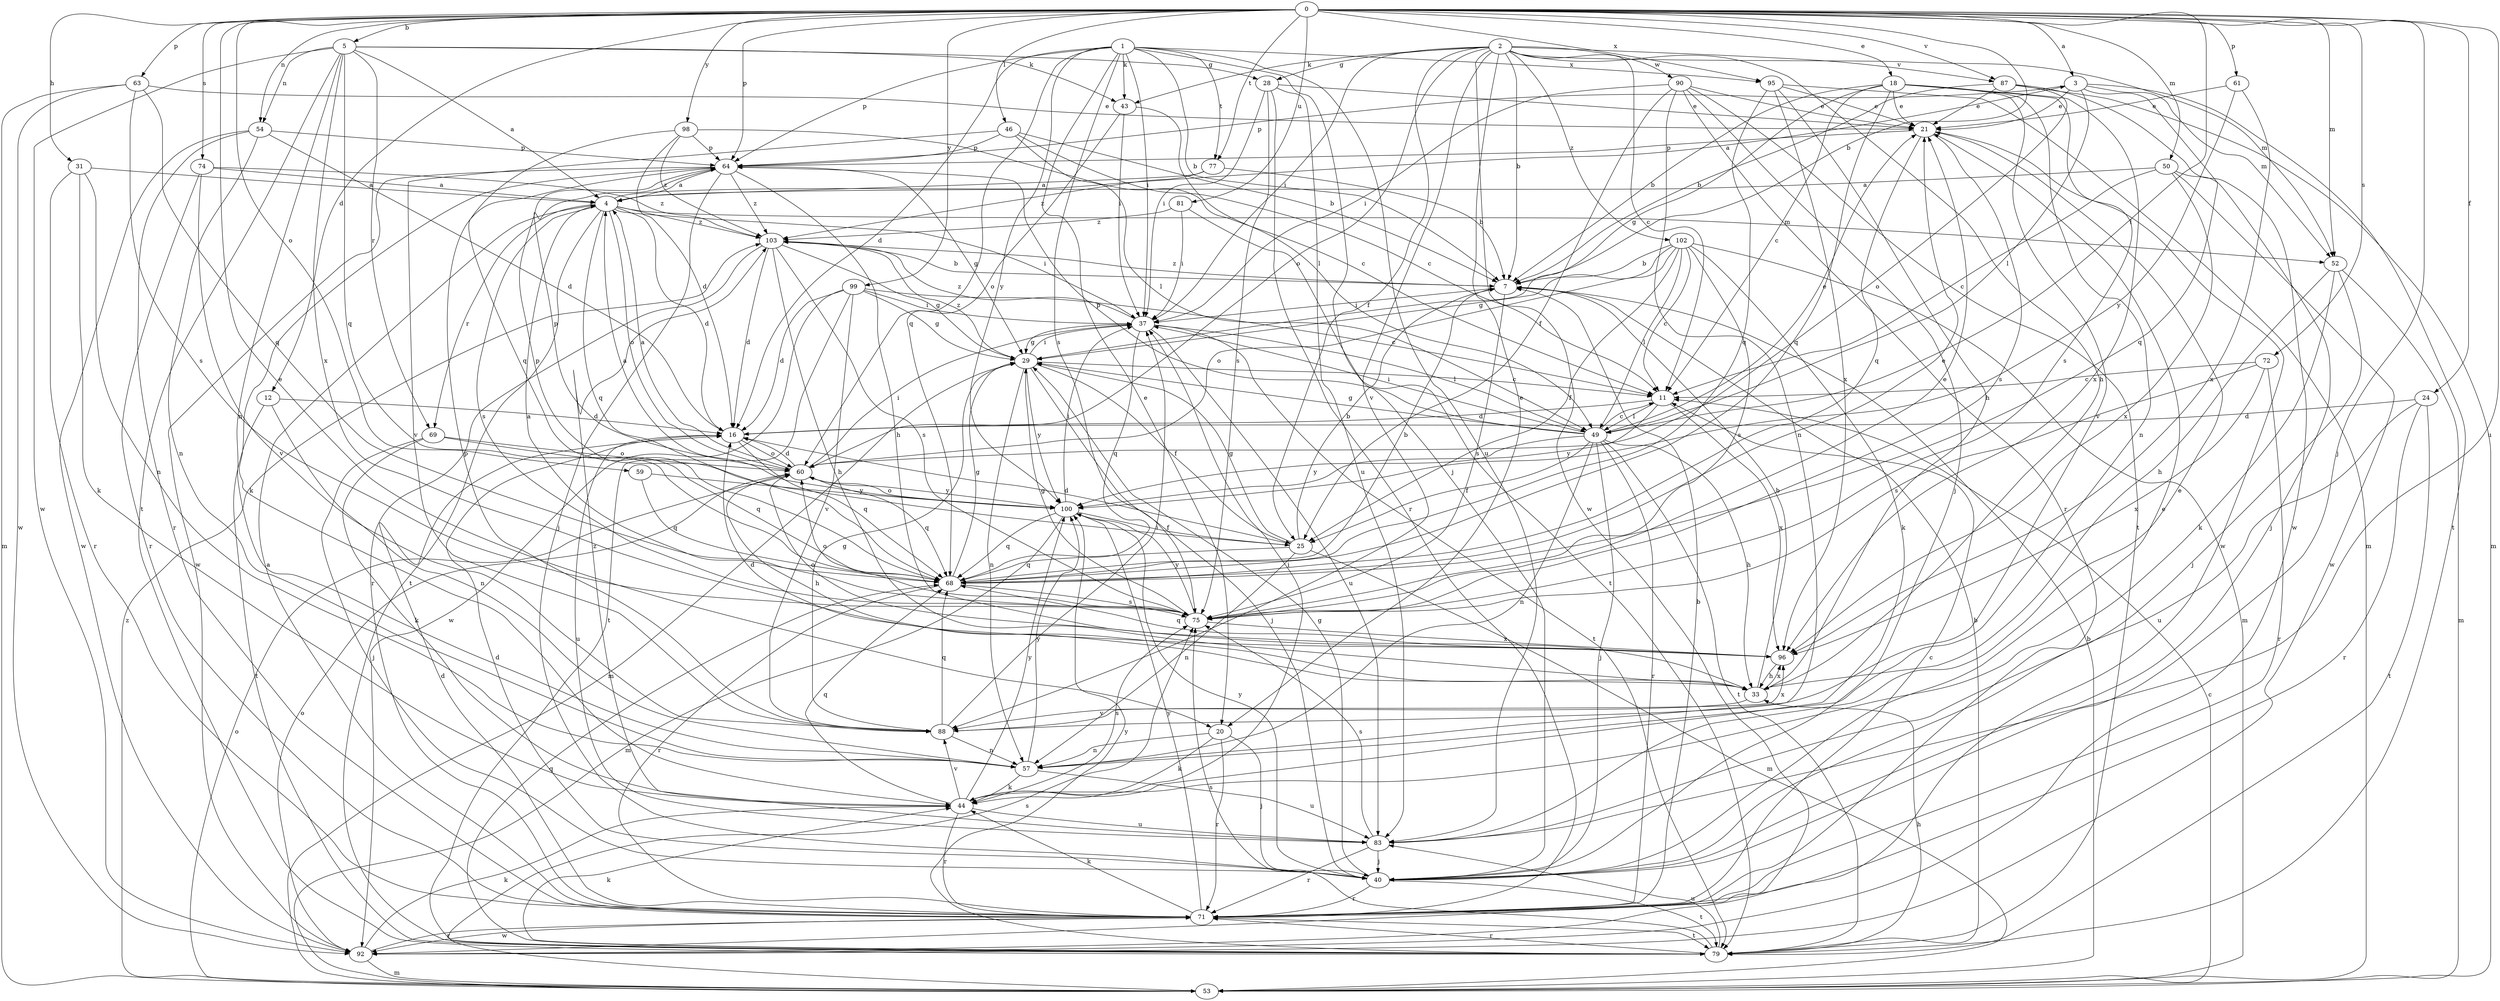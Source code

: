 strict digraph  {
0;
1;
2;
3;
4;
5;
7;
11;
12;
16;
18;
20;
21;
24;
25;
28;
29;
31;
33;
37;
40;
43;
44;
46;
49;
50;
52;
53;
54;
57;
59;
60;
61;
63;
64;
68;
69;
71;
72;
74;
75;
77;
79;
81;
83;
87;
88;
90;
92;
95;
96;
98;
99;
100;
102;
103;
0 -> 3  [label=a];
0 -> 5  [label=b];
0 -> 7  [label=b];
0 -> 12  [label=d];
0 -> 18  [label=e];
0 -> 20  [label=e];
0 -> 24  [label=f];
0 -> 31  [label=h];
0 -> 40  [label=j];
0 -> 46  [label=l];
0 -> 49  [label=l];
0 -> 50  [label=m];
0 -> 52  [label=m];
0 -> 54  [label=n];
0 -> 59  [label=o];
0 -> 61  [label=p];
0 -> 63  [label=p];
0 -> 64  [label=p];
0 -> 72  [label=s];
0 -> 74  [label=s];
0 -> 77  [label=t];
0 -> 81  [label=u];
0 -> 83  [label=u];
0 -> 87  [label=v];
0 -> 95  [label=x];
0 -> 98  [label=y];
0 -> 99  [label=y];
1 -> 7  [label=b];
1 -> 16  [label=d];
1 -> 20  [label=e];
1 -> 37  [label=i];
1 -> 40  [label=j];
1 -> 43  [label=k];
1 -> 64  [label=p];
1 -> 68  [label=q];
1 -> 75  [label=s];
1 -> 77  [label=t];
1 -> 83  [label=u];
1 -> 95  [label=x];
1 -> 100  [label=y];
2 -> 7  [label=b];
2 -> 11  [label=c];
2 -> 20  [label=e];
2 -> 25  [label=f];
2 -> 28  [label=g];
2 -> 33  [label=h];
2 -> 37  [label=i];
2 -> 43  [label=k];
2 -> 52  [label=m];
2 -> 60  [label=o];
2 -> 87  [label=v];
2 -> 88  [label=v];
2 -> 90  [label=w];
2 -> 92  [label=w];
2 -> 102  [label=z];
3 -> 21  [label=e];
3 -> 49  [label=l];
3 -> 52  [label=m];
3 -> 64  [label=p];
3 -> 68  [label=q];
3 -> 79  [label=t];
4 -> 3  [label=a];
4 -> 16  [label=d];
4 -> 37  [label=i];
4 -> 52  [label=m];
4 -> 60  [label=o];
4 -> 68  [label=q];
4 -> 69  [label=r];
4 -> 75  [label=s];
4 -> 79  [label=t];
4 -> 103  [label=z];
5 -> 4  [label=a];
5 -> 28  [label=g];
5 -> 43  [label=k];
5 -> 54  [label=n];
5 -> 57  [label=n];
5 -> 68  [label=q];
5 -> 69  [label=r];
5 -> 79  [label=t];
5 -> 92  [label=w];
5 -> 96  [label=x];
7 -> 37  [label=i];
7 -> 75  [label=s];
7 -> 103  [label=z];
11 -> 16  [label=d];
11 -> 49  [label=l];
11 -> 96  [label=x];
11 -> 100  [label=y];
12 -> 16  [label=d];
12 -> 57  [label=n];
12 -> 79  [label=t];
16 -> 60  [label=o];
16 -> 68  [label=q];
16 -> 83  [label=u];
18 -> 7  [label=b];
18 -> 11  [label=c];
18 -> 21  [label=e];
18 -> 29  [label=g];
18 -> 57  [label=n];
18 -> 68  [label=q];
18 -> 75  [label=s];
18 -> 88  [label=v];
18 -> 96  [label=x];
20 -> 40  [label=j];
20 -> 44  [label=k];
20 -> 57  [label=n];
20 -> 71  [label=r];
21 -> 64  [label=p];
21 -> 68  [label=q];
21 -> 75  [label=s];
21 -> 92  [label=w];
24 -> 16  [label=d];
24 -> 71  [label=r];
24 -> 79  [label=t];
24 -> 83  [label=u];
25 -> 7  [label=b];
25 -> 16  [label=d];
25 -> 29  [label=g];
25 -> 53  [label=m];
25 -> 57  [label=n];
25 -> 64  [label=p];
25 -> 68  [label=q];
28 -> 21  [label=e];
28 -> 37  [label=i];
28 -> 71  [label=r];
28 -> 75  [label=s];
28 -> 83  [label=u];
29 -> 11  [label=c];
29 -> 25  [label=f];
29 -> 37  [label=i];
29 -> 40  [label=j];
29 -> 53  [label=m];
29 -> 57  [label=n];
29 -> 100  [label=y];
29 -> 103  [label=z];
31 -> 4  [label=a];
31 -> 44  [label=k];
31 -> 57  [label=n];
31 -> 71  [label=r];
33 -> 7  [label=b];
33 -> 16  [label=d];
33 -> 88  [label=v];
33 -> 96  [label=x];
37 -> 29  [label=g];
37 -> 49  [label=l];
37 -> 68  [label=q];
37 -> 79  [label=t];
37 -> 83  [label=u];
37 -> 103  [label=z];
40 -> 16  [label=d];
40 -> 21  [label=e];
40 -> 29  [label=g];
40 -> 71  [label=r];
40 -> 79  [label=t];
40 -> 100  [label=y];
43 -> 37  [label=i];
43 -> 49  [label=l];
43 -> 60  [label=o];
44 -> 37  [label=i];
44 -> 68  [label=q];
44 -> 71  [label=r];
44 -> 75  [label=s];
44 -> 83  [label=u];
44 -> 88  [label=v];
44 -> 100  [label=y];
46 -> 7  [label=b];
46 -> 11  [label=c];
46 -> 49  [label=l];
46 -> 64  [label=p];
46 -> 88  [label=v];
49 -> 11  [label=c];
49 -> 21  [label=e];
49 -> 25  [label=f];
49 -> 29  [label=g];
49 -> 33  [label=h];
49 -> 37  [label=i];
49 -> 40  [label=j];
49 -> 57  [label=n];
49 -> 64  [label=p];
49 -> 71  [label=r];
49 -> 79  [label=t];
49 -> 100  [label=y];
50 -> 4  [label=a];
50 -> 11  [label=c];
50 -> 40  [label=j];
50 -> 92  [label=w];
50 -> 96  [label=x];
52 -> 33  [label=h];
52 -> 40  [label=j];
52 -> 44  [label=k];
52 -> 53  [label=m];
53 -> 7  [label=b];
53 -> 11  [label=c];
53 -> 60  [label=o];
53 -> 75  [label=s];
53 -> 103  [label=z];
54 -> 16  [label=d];
54 -> 57  [label=n];
54 -> 64  [label=p];
54 -> 71  [label=r];
54 -> 92  [label=w];
57 -> 44  [label=k];
57 -> 83  [label=u];
57 -> 100  [label=y];
59 -> 68  [label=q];
59 -> 100  [label=y];
60 -> 4  [label=a];
60 -> 16  [label=d];
60 -> 33  [label=h];
60 -> 37  [label=i];
60 -> 64  [label=p];
60 -> 68  [label=q];
60 -> 100  [label=y];
61 -> 21  [label=e];
61 -> 96  [label=x];
61 -> 100  [label=y];
63 -> 21  [label=e];
63 -> 53  [label=m];
63 -> 68  [label=q];
63 -> 75  [label=s];
63 -> 92  [label=w];
64 -> 4  [label=a];
64 -> 29  [label=g];
64 -> 33  [label=h];
64 -> 40  [label=j];
64 -> 44  [label=k];
64 -> 92  [label=w];
64 -> 103  [label=z];
68 -> 7  [label=b];
68 -> 21  [label=e];
68 -> 29  [label=g];
68 -> 71  [label=r];
68 -> 75  [label=s];
69 -> 40  [label=j];
69 -> 44  [label=k];
69 -> 60  [label=o];
69 -> 68  [label=q];
71 -> 4  [label=a];
71 -> 7  [label=b];
71 -> 11  [label=c];
71 -> 16  [label=d];
71 -> 44  [label=k];
71 -> 79  [label=t];
71 -> 92  [label=w];
71 -> 100  [label=y];
72 -> 11  [label=c];
72 -> 71  [label=r];
72 -> 75  [label=s];
72 -> 96  [label=x];
74 -> 4  [label=a];
74 -> 71  [label=r];
74 -> 88  [label=v];
74 -> 103  [label=z];
75 -> 4  [label=a];
75 -> 21  [label=e];
75 -> 29  [label=g];
75 -> 60  [label=o];
75 -> 96  [label=x];
75 -> 100  [label=y];
77 -> 4  [label=a];
77 -> 7  [label=b];
77 -> 103  [label=z];
79 -> 7  [label=b];
79 -> 33  [label=h];
79 -> 44  [label=k];
79 -> 68  [label=q];
79 -> 71  [label=r];
79 -> 75  [label=s];
79 -> 83  [label=u];
79 -> 100  [label=y];
81 -> 37  [label=i];
81 -> 79  [label=t];
81 -> 103  [label=z];
83 -> 21  [label=e];
83 -> 40  [label=j];
83 -> 71  [label=r];
83 -> 75  [label=s];
83 -> 103  [label=z];
87 -> 7  [label=b];
87 -> 21  [label=e];
87 -> 53  [label=m];
87 -> 60  [label=o];
87 -> 92  [label=w];
88 -> 29  [label=g];
88 -> 37  [label=i];
88 -> 57  [label=n];
88 -> 64  [label=p];
88 -> 68  [label=q];
88 -> 96  [label=x];
90 -> 21  [label=e];
90 -> 25  [label=f];
90 -> 37  [label=i];
90 -> 40  [label=j];
90 -> 57  [label=n];
90 -> 71  [label=r];
90 -> 79  [label=t];
92 -> 44  [label=k];
92 -> 53  [label=m];
92 -> 60  [label=o];
92 -> 71  [label=r];
95 -> 21  [label=e];
95 -> 33  [label=h];
95 -> 53  [label=m];
95 -> 68  [label=q];
95 -> 96  [label=x];
96 -> 33  [label=h];
96 -> 60  [label=o];
96 -> 68  [label=q];
98 -> 11  [label=c];
98 -> 16  [label=d];
98 -> 64  [label=p];
98 -> 68  [label=q];
98 -> 103  [label=z];
99 -> 11  [label=c];
99 -> 16  [label=d];
99 -> 29  [label=g];
99 -> 37  [label=i];
99 -> 79  [label=t];
99 -> 88  [label=v];
99 -> 92  [label=w];
100 -> 4  [label=a];
100 -> 25  [label=f];
100 -> 37  [label=i];
100 -> 53  [label=m];
100 -> 60  [label=o];
100 -> 68  [label=q];
102 -> 7  [label=b];
102 -> 11  [label=c];
102 -> 25  [label=f];
102 -> 29  [label=g];
102 -> 44  [label=k];
102 -> 49  [label=l];
102 -> 53  [label=m];
102 -> 60  [label=o];
102 -> 75  [label=s];
103 -> 7  [label=b];
103 -> 16  [label=d];
103 -> 29  [label=g];
103 -> 33  [label=h];
103 -> 71  [label=r];
103 -> 75  [label=s];
}
